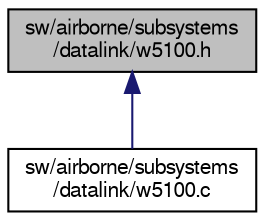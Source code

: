 digraph "sw/airborne/subsystems/datalink/w5100.h"
{
  edge [fontname="FreeSans",fontsize="10",labelfontname="FreeSans",labelfontsize="10"];
  node [fontname="FreeSans",fontsize="10",shape=record];
  Node1 [label="sw/airborne/subsystems\l/datalink/w5100.h",height=0.2,width=0.4,color="black", fillcolor="grey75", style="filled", fontcolor="black"];
  Node1 -> Node2 [dir="back",color="midnightblue",fontsize="10",style="solid",fontname="FreeSans"];
  Node2 [label="sw/airborne/subsystems\l/datalink/w5100.c",height=0.2,width=0.4,color="black", fillcolor="white", style="filled",URL="$w5100_8c.html",tooltip="W5100 ethernet chip I/O. "];
}
